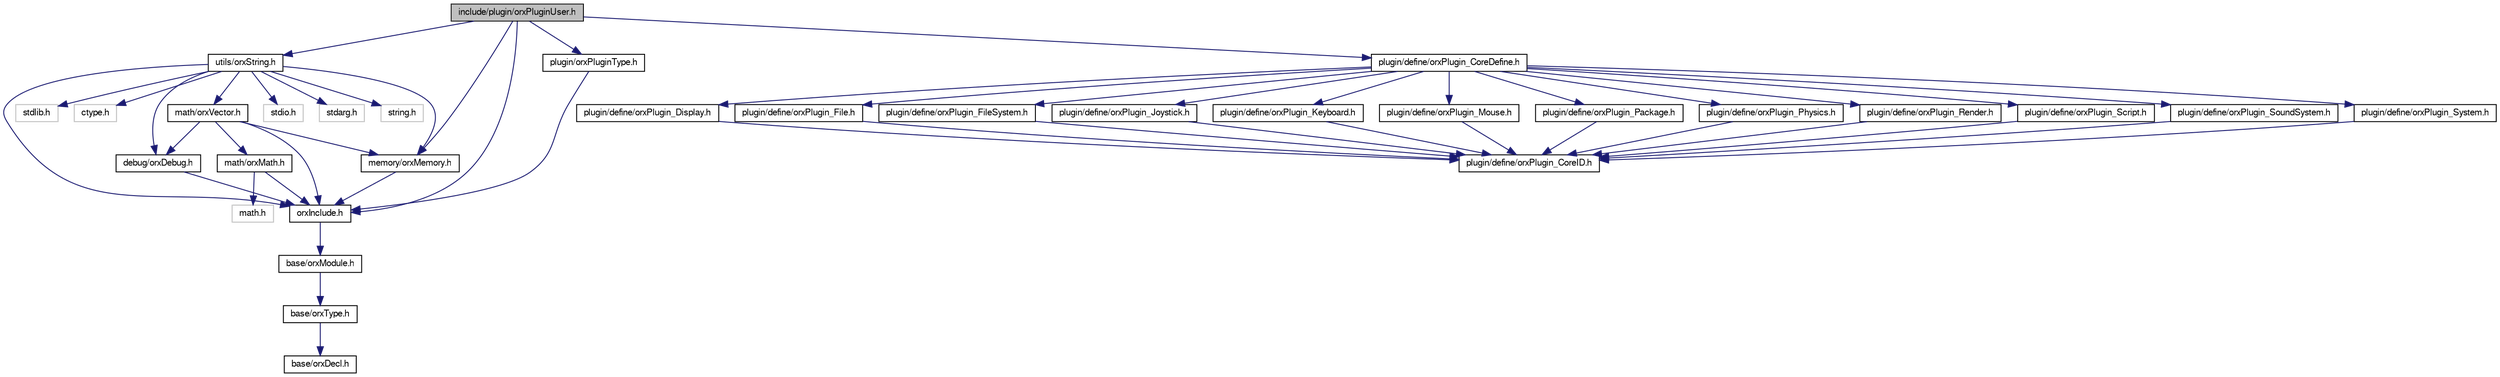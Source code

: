 digraph G
{
  bgcolor="transparent";
  edge [fontname="FreeSans",fontsize=10,labelfontname="FreeSans",labelfontsize=10];
  node [fontname="FreeSans",fontsize=10,shape=record];
  Node1 [label="include/plugin/orxPluginUser.h",height=0.2,width=0.4,color="black", fillcolor="grey75", style="filled" fontcolor="black"];
  Node1 -> Node2 [color="midnightblue",fontsize=10,style="solid",fontname="FreeSans"];
  Node2 [label="orxInclude.h",height=0.2,width=0.4,color="black",URL="$orx_include_8h.html"];
  Node2 -> Node3 [color="midnightblue",fontsize=10,style="solid",fontname="FreeSans"];
  Node3 [label="base/orxModule.h",height=0.2,width=0.4,color="black",URL="$orx_module_8h.html"];
  Node3 -> Node4 [color="midnightblue",fontsize=10,style="solid",fontname="FreeSans"];
  Node4 [label="base/orxType.h",height=0.2,width=0.4,color="black",URL="$orx_type_8h.html"];
  Node4 -> Node5 [color="midnightblue",fontsize=10,style="solid",fontname="FreeSans"];
  Node5 [label="base/orxDecl.h",height=0.2,width=0.4,color="black",URL="$orx_decl_8h.html"];
  Node1 -> Node6 [color="midnightblue",fontsize=10,style="solid",fontname="FreeSans"];
  Node6 [label="plugin/orxPluginType.h",height=0.2,width=0.4,color="black",URL="$orx_plugin_type_8h.html"];
  Node6 -> Node2 [color="midnightblue",fontsize=10,style="solid",fontname="FreeSans"];
  Node1 -> Node7 [color="midnightblue",fontsize=10,style="solid",fontname="FreeSans"];
  Node7 [label="plugin/define/orxPlugin_CoreDefine.h",height=0.2,width=0.4,color="black",URL="$orx_plugin___core_define_8h.html"];
  Node7 -> Node8 [color="midnightblue",fontsize=10,style="solid",fontname="FreeSans"];
  Node8 [label="plugin/define/orxPlugin_Display.h",height=0.2,width=0.4,color="black",URL="$orx_plugin___display_8h.html"];
  Node8 -> Node9 [color="midnightblue",fontsize=10,style="solid",fontname="FreeSans"];
  Node9 [label="plugin/define/orxPlugin_CoreID.h",height=0.2,width=0.4,color="black",URL="$orx_plugin___core_i_d_8h.html"];
  Node7 -> Node10 [color="midnightblue",fontsize=10,style="solid",fontname="FreeSans"];
  Node10 [label="plugin/define/orxPlugin_File.h",height=0.2,width=0.4,color="black",URL="$orx_plugin___file_8h.html"];
  Node10 -> Node9 [color="midnightblue",fontsize=10,style="solid",fontname="FreeSans"];
  Node7 -> Node11 [color="midnightblue",fontsize=10,style="solid",fontname="FreeSans"];
  Node11 [label="plugin/define/orxPlugin_FileSystem.h",height=0.2,width=0.4,color="black",URL="$orx_plugin___file_system_8h.html"];
  Node11 -> Node9 [color="midnightblue",fontsize=10,style="solid",fontname="FreeSans"];
  Node7 -> Node12 [color="midnightblue",fontsize=10,style="solid",fontname="FreeSans"];
  Node12 [label="plugin/define/orxPlugin_Joystick.h",height=0.2,width=0.4,color="black",URL="$orx_plugin___joystick_8h.html"];
  Node12 -> Node9 [color="midnightblue",fontsize=10,style="solid",fontname="FreeSans"];
  Node7 -> Node13 [color="midnightblue",fontsize=10,style="solid",fontname="FreeSans"];
  Node13 [label="plugin/define/orxPlugin_Keyboard.h",height=0.2,width=0.4,color="black",URL="$orx_plugin___keyboard_8h.html"];
  Node13 -> Node9 [color="midnightblue",fontsize=10,style="solid",fontname="FreeSans"];
  Node7 -> Node14 [color="midnightblue",fontsize=10,style="solid",fontname="FreeSans"];
  Node14 [label="plugin/define/orxPlugin_Mouse.h",height=0.2,width=0.4,color="black",URL="$orx_plugin___mouse_8h.html"];
  Node14 -> Node9 [color="midnightblue",fontsize=10,style="solid",fontname="FreeSans"];
  Node7 -> Node15 [color="midnightblue",fontsize=10,style="solid",fontname="FreeSans"];
  Node15 [label="plugin/define/orxPlugin_Package.h",height=0.2,width=0.4,color="black",URL="$orx_plugin___package_8h.html"];
  Node15 -> Node9 [color="midnightblue",fontsize=10,style="solid",fontname="FreeSans"];
  Node7 -> Node16 [color="midnightblue",fontsize=10,style="solid",fontname="FreeSans"];
  Node16 [label="plugin/define/orxPlugin_Physics.h",height=0.2,width=0.4,color="black",URL="$orx_plugin___physics_8h.html"];
  Node16 -> Node9 [color="midnightblue",fontsize=10,style="solid",fontname="FreeSans"];
  Node7 -> Node17 [color="midnightblue",fontsize=10,style="solid",fontname="FreeSans"];
  Node17 [label="plugin/define/orxPlugin_Render.h",height=0.2,width=0.4,color="black",URL="$orx_plugin___render_8h.html"];
  Node17 -> Node9 [color="midnightblue",fontsize=10,style="solid",fontname="FreeSans"];
  Node7 -> Node18 [color="midnightblue",fontsize=10,style="solid",fontname="FreeSans"];
  Node18 [label="plugin/define/orxPlugin_Script.h",height=0.2,width=0.4,color="black",URL="$orx_plugin___script_8h.html"];
  Node18 -> Node9 [color="midnightblue",fontsize=10,style="solid",fontname="FreeSans"];
  Node7 -> Node19 [color="midnightblue",fontsize=10,style="solid",fontname="FreeSans"];
  Node19 [label="plugin/define/orxPlugin_SoundSystem.h",height=0.2,width=0.4,color="black",URL="$orx_plugin___sound_system_8h.html"];
  Node19 -> Node9 [color="midnightblue",fontsize=10,style="solid",fontname="FreeSans"];
  Node7 -> Node20 [color="midnightblue",fontsize=10,style="solid",fontname="FreeSans"];
  Node20 [label="plugin/define/orxPlugin_System.h",height=0.2,width=0.4,color="black",URL="$orx_plugin___system_8h.html"];
  Node20 -> Node9 [color="midnightblue",fontsize=10,style="solid",fontname="FreeSans"];
  Node1 -> Node21 [color="midnightblue",fontsize=10,style="solid",fontname="FreeSans"];
  Node21 [label="memory/orxMemory.h",height=0.2,width=0.4,color="black",URL="$orx_memory_8h.html"];
  Node21 -> Node2 [color="midnightblue",fontsize=10,style="solid",fontname="FreeSans"];
  Node1 -> Node22 [color="midnightblue",fontsize=10,style="solid",fontname="FreeSans"];
  Node22 [label="utils/orxString.h",height=0.2,width=0.4,color="black",URL="$orx_string_8h.html"];
  Node22 -> Node2 [color="midnightblue",fontsize=10,style="solid",fontname="FreeSans"];
  Node22 -> Node21 [color="midnightblue",fontsize=10,style="solid",fontname="FreeSans"];
  Node22 -> Node23 [color="midnightblue",fontsize=10,style="solid",fontname="FreeSans"];
  Node23 [label="math/orxVector.h",height=0.2,width=0.4,color="black",URL="$orx_vector_8h.html"];
  Node23 -> Node2 [color="midnightblue",fontsize=10,style="solid",fontname="FreeSans"];
  Node23 -> Node24 [color="midnightblue",fontsize=10,style="solid",fontname="FreeSans"];
  Node24 [label="debug/orxDebug.h",height=0.2,width=0.4,color="black",URL="$orx_debug_8h.html"];
  Node24 -> Node2 [color="midnightblue",fontsize=10,style="solid",fontname="FreeSans"];
  Node23 -> Node21 [color="midnightblue",fontsize=10,style="solid",fontname="FreeSans"];
  Node23 -> Node25 [color="midnightblue",fontsize=10,style="solid",fontname="FreeSans"];
  Node25 [label="math/orxMath.h",height=0.2,width=0.4,color="black",URL="$orx_math_8h.html"];
  Node25 -> Node2 [color="midnightblue",fontsize=10,style="solid",fontname="FreeSans"];
  Node25 -> Node26 [color="midnightblue",fontsize=10,style="solid",fontname="FreeSans"];
  Node26 [label="math.h",height=0.2,width=0.4,color="grey75"];
  Node22 -> Node27 [color="midnightblue",fontsize=10,style="solid",fontname="FreeSans"];
  Node27 [label="stdio.h",height=0.2,width=0.4,color="grey75"];
  Node22 -> Node28 [color="midnightblue",fontsize=10,style="solid",fontname="FreeSans"];
  Node28 [label="stdarg.h",height=0.2,width=0.4,color="grey75"];
  Node22 -> Node29 [color="midnightblue",fontsize=10,style="solid",fontname="FreeSans"];
  Node29 [label="string.h",height=0.2,width=0.4,color="grey75"];
  Node22 -> Node30 [color="midnightblue",fontsize=10,style="solid",fontname="FreeSans"];
  Node30 [label="stdlib.h",height=0.2,width=0.4,color="grey75"];
  Node22 -> Node31 [color="midnightblue",fontsize=10,style="solid",fontname="FreeSans"];
  Node31 [label="ctype.h",height=0.2,width=0.4,color="grey75"];
  Node22 -> Node24 [color="midnightblue",fontsize=10,style="solid",fontname="FreeSans"];
}
